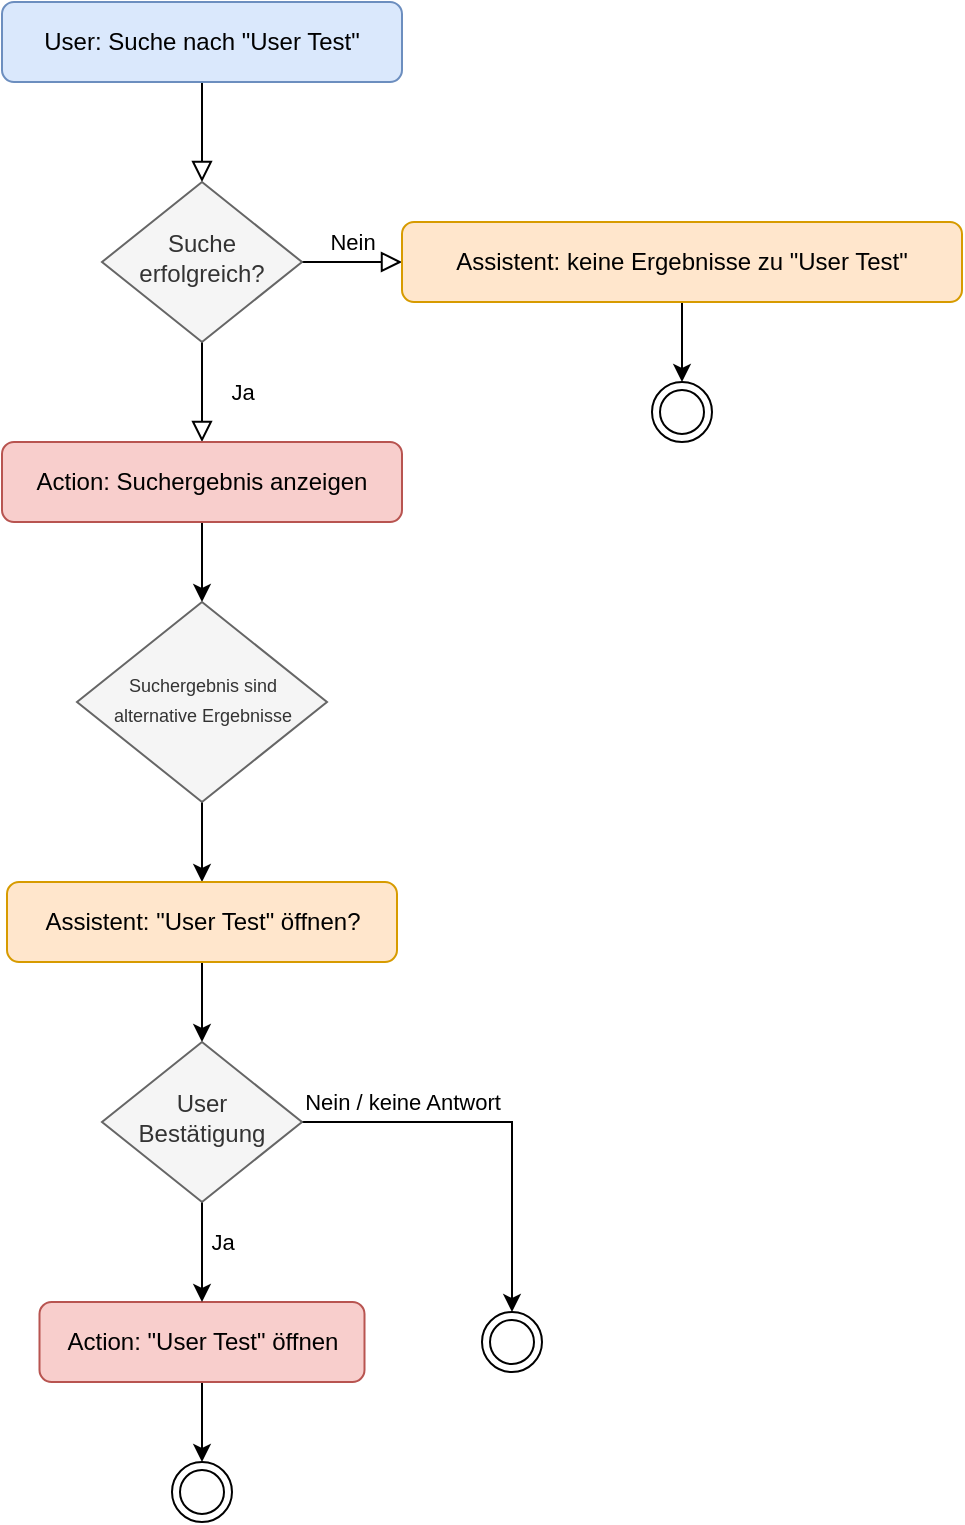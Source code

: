 <mxfile version="16.2.4" type="device"><diagram id="C5RBs43oDa-KdzZeNtuy" name="Page-1"><mxGraphModel dx="1292" dy="681" grid="1" gridSize="10" guides="1" tooltips="1" connect="1" arrows="1" fold="1" page="1" pageScale="1" pageWidth="827" pageHeight="1169" math="0" shadow="0"><root><mxCell id="WIyWlLk6GJQsqaUBKTNV-0"/><mxCell id="WIyWlLk6GJQsqaUBKTNV-1" parent="WIyWlLk6GJQsqaUBKTNV-0"/><mxCell id="WIyWlLk6GJQsqaUBKTNV-2" value="" style="rounded=0;html=1;jettySize=auto;orthogonalLoop=1;fontSize=11;endArrow=block;endFill=0;endSize=8;strokeWidth=1;shadow=0;labelBackgroundColor=none;edgeStyle=orthogonalEdgeStyle;" parent="WIyWlLk6GJQsqaUBKTNV-1" source="WIyWlLk6GJQsqaUBKTNV-3" target="WIyWlLk6GJQsqaUBKTNV-6" edge="1"><mxGeometry relative="1" as="geometry"/></mxCell><mxCell id="WIyWlLk6GJQsqaUBKTNV-3" value="User: Suche nach &quot;User Test&quot;" style="rounded=1;whiteSpace=wrap;html=1;fontSize=12;glass=0;strokeWidth=1;shadow=0;fillColor=#dae8fc;strokeColor=#6c8ebf;" parent="WIyWlLk6GJQsqaUBKTNV-1" vertex="1"><mxGeometry x="40" y="40" width="200" height="40" as="geometry"/></mxCell><mxCell id="WIyWlLk6GJQsqaUBKTNV-4" value="Ja" style="rounded=0;html=1;jettySize=auto;orthogonalLoop=1;fontSize=11;endArrow=block;endFill=0;endSize=8;strokeWidth=1;shadow=0;labelBackgroundColor=none;edgeStyle=orthogonalEdgeStyle;entryX=0.5;entryY=0;entryDx=0;entryDy=0;" parent="WIyWlLk6GJQsqaUBKTNV-1" source="WIyWlLk6GJQsqaUBKTNV-6" target="cgvOKQps5x1lEHVb2BJ1-0" edge="1"><mxGeometry y="20" relative="1" as="geometry"><mxPoint as="offset"/><mxPoint x="140" y="390" as="targetPoint"/></mxGeometry></mxCell><mxCell id="WIyWlLk6GJQsqaUBKTNV-5" value="Nein" style="edgeStyle=orthogonalEdgeStyle;rounded=0;html=1;jettySize=auto;orthogonalLoop=1;fontSize=11;endArrow=block;endFill=0;endSize=8;strokeWidth=1;shadow=0;labelBackgroundColor=none;" parent="WIyWlLk6GJQsqaUBKTNV-1" source="WIyWlLk6GJQsqaUBKTNV-6" target="WIyWlLk6GJQsqaUBKTNV-7" edge="1"><mxGeometry y="10" relative="1" as="geometry"><mxPoint as="offset"/></mxGeometry></mxCell><mxCell id="WIyWlLk6GJQsqaUBKTNV-6" value="Suche erfolgreich?" style="rhombus;whiteSpace=wrap;html=1;shadow=0;fontFamily=Helvetica;fontSize=12;align=center;strokeWidth=1;spacing=6;spacingTop=-4;fillColor=#f5f5f5;strokeColor=#666666;fontColor=#333333;" parent="WIyWlLk6GJQsqaUBKTNV-1" vertex="1"><mxGeometry x="90" y="130" width="100" height="80" as="geometry"/></mxCell><mxCell id="cgvOKQps5x1lEHVb2BJ1-25" style="edgeStyle=orthogonalEdgeStyle;rounded=0;orthogonalLoop=1;jettySize=auto;html=1;exitX=0.5;exitY=1;exitDx=0;exitDy=0;entryX=0;entryY=0.5;entryDx=0;entryDy=0;fontSize=11;" edge="1" parent="WIyWlLk6GJQsqaUBKTNV-1" source="WIyWlLk6GJQsqaUBKTNV-7" target="cgvOKQps5x1lEHVb2BJ1-24"><mxGeometry relative="1" as="geometry"/></mxCell><mxCell id="WIyWlLk6GJQsqaUBKTNV-7" value="Assistent: keine Ergebnisse zu &quot;User Test&quot;" style="rounded=1;whiteSpace=wrap;html=1;fontSize=12;glass=0;strokeWidth=1;shadow=0;fillColor=#ffe6cc;strokeColor=#d79b00;" parent="WIyWlLk6GJQsqaUBKTNV-1" vertex="1"><mxGeometry x="240" y="150" width="280" height="40" as="geometry"/></mxCell><mxCell id="cgvOKQps5x1lEHVb2BJ1-2" style="edgeStyle=orthogonalEdgeStyle;rounded=0;orthogonalLoop=1;jettySize=auto;html=1;exitX=0.5;exitY=1;exitDx=0;exitDy=0;entryX=0.5;entryY=0;entryDx=0;entryDy=0;fontSize=9;" edge="1" parent="WIyWlLk6GJQsqaUBKTNV-1" source="cgvOKQps5x1lEHVb2BJ1-0" target="cgvOKQps5x1lEHVb2BJ1-1"><mxGeometry relative="1" as="geometry"/></mxCell><mxCell id="cgvOKQps5x1lEHVb2BJ1-0" value="Action: Suchergebnis anzeigen" style="rounded=1;whiteSpace=wrap;html=1;fontSize=12;glass=0;strokeWidth=1;shadow=0;fillColor=#f8cecc;strokeColor=#b85450;" vertex="1" parent="WIyWlLk6GJQsqaUBKTNV-1"><mxGeometry x="40" y="260" width="200" height="40" as="geometry"/></mxCell><mxCell id="cgvOKQps5x1lEHVb2BJ1-4" style="edgeStyle=orthogonalEdgeStyle;rounded=0;orthogonalLoop=1;jettySize=auto;html=1;exitX=0.5;exitY=1;exitDx=0;exitDy=0;entryX=0.5;entryY=0;entryDx=0;entryDy=0;fontSize=9;" edge="1" parent="WIyWlLk6GJQsqaUBKTNV-1" source="cgvOKQps5x1lEHVb2BJ1-1" target="cgvOKQps5x1lEHVb2BJ1-3"><mxGeometry relative="1" as="geometry"/></mxCell><mxCell id="cgvOKQps5x1lEHVb2BJ1-1" value="&lt;font style=&quot;font-size: 9px&quot;&gt;Suchergebnis sind alternative Ergebnisse&lt;/font&gt;" style="rhombus;whiteSpace=wrap;html=1;shadow=0;fontFamily=Helvetica;fontSize=12;align=center;strokeWidth=1;spacing=6;spacingTop=-4;fillColor=#f5f5f5;fontColor=#333333;strokeColor=#666666;" vertex="1" parent="WIyWlLk6GJQsqaUBKTNV-1"><mxGeometry x="77.5" y="340" width="125" height="100" as="geometry"/></mxCell><mxCell id="cgvOKQps5x1lEHVb2BJ1-12" style="edgeStyle=orthogonalEdgeStyle;rounded=0;orthogonalLoop=1;jettySize=auto;html=1;exitX=0.5;exitY=1;exitDx=0;exitDy=0;entryX=0.5;entryY=0;entryDx=0;entryDy=0;fontSize=9;" edge="1" parent="WIyWlLk6GJQsqaUBKTNV-1" source="cgvOKQps5x1lEHVb2BJ1-3" target="cgvOKQps5x1lEHVb2BJ1-11"><mxGeometry relative="1" as="geometry"/></mxCell><mxCell id="cgvOKQps5x1lEHVb2BJ1-3" value="Assistent: &quot;User Test&quot; öffnen?" style="rounded=1;whiteSpace=wrap;html=1;fontSize=12;glass=0;strokeWidth=1;shadow=0;fillColor=#ffe6cc;strokeColor=#d79b00;" vertex="1" parent="WIyWlLk6GJQsqaUBKTNV-1"><mxGeometry x="42.5" y="480" width="195" height="40" as="geometry"/></mxCell><mxCell id="cgvOKQps5x1lEHVb2BJ1-23" style="edgeStyle=orthogonalEdgeStyle;rounded=0;orthogonalLoop=1;jettySize=auto;html=1;exitX=0.5;exitY=1;exitDx=0;exitDy=0;entryX=0.5;entryY=0;entryDx=0;entryDy=0;fontSize=11;" edge="1" parent="WIyWlLk6GJQsqaUBKTNV-1" source="cgvOKQps5x1lEHVb2BJ1-9" target="cgvOKQps5x1lEHVb2BJ1-22"><mxGeometry relative="1" as="geometry"/></mxCell><mxCell id="cgvOKQps5x1lEHVb2BJ1-9" value="Action: &quot;User Test&quot; öffnen" style="rounded=1;whiteSpace=wrap;html=1;fontSize=12;glass=0;strokeWidth=1;shadow=0;fillColor=#f8cecc;strokeColor=#b85450;" vertex="1" parent="WIyWlLk6GJQsqaUBKTNV-1"><mxGeometry x="58.75" y="690" width="162.5" height="40" as="geometry"/></mxCell><mxCell id="cgvOKQps5x1lEHVb2BJ1-13" style="edgeStyle=orthogonalEdgeStyle;rounded=0;orthogonalLoop=1;jettySize=auto;html=1;exitX=0.5;exitY=1;exitDx=0;exitDy=0;entryX=0.5;entryY=0;entryDx=0;entryDy=0;fontSize=9;" edge="1" parent="WIyWlLk6GJQsqaUBKTNV-1" source="cgvOKQps5x1lEHVb2BJ1-11" target="cgvOKQps5x1lEHVb2BJ1-9"><mxGeometry relative="1" as="geometry"/></mxCell><mxCell id="cgvOKQps5x1lEHVb2BJ1-20" value="Ja" style="edgeLabel;html=1;align=center;verticalAlign=middle;resizable=0;points=[];fontSize=11;" vertex="1" connectable="0" parent="cgvOKQps5x1lEHVb2BJ1-13"><mxGeometry x="-0.216" relative="1" as="geometry"><mxPoint x="10" as="offset"/></mxGeometry></mxCell><mxCell id="cgvOKQps5x1lEHVb2BJ1-19" style="edgeStyle=orthogonalEdgeStyle;rounded=0;orthogonalLoop=1;jettySize=auto;html=1;exitX=1;exitY=0.5;exitDx=0;exitDy=0;entryX=0.5;entryY=0;entryDx=0;entryDy=0;fontSize=9;" edge="1" parent="WIyWlLk6GJQsqaUBKTNV-1" source="cgvOKQps5x1lEHVb2BJ1-11" target="cgvOKQps5x1lEHVb2BJ1-18"><mxGeometry relative="1" as="geometry"/></mxCell><mxCell id="cgvOKQps5x1lEHVb2BJ1-21" value="&lt;font style=&quot;font-size: 11px&quot;&gt;Nein / keine Antwort&lt;/font&gt;" style="edgeLabel;html=1;align=center;verticalAlign=middle;resizable=0;points=[];fontSize=9;" vertex="1" connectable="0" parent="cgvOKQps5x1lEHVb2BJ1-19"><mxGeometry x="-0.571" relative="1" as="geometry"><mxPoint x="7" y="-10" as="offset"/></mxGeometry></mxCell><mxCell id="cgvOKQps5x1lEHVb2BJ1-11" value="User Bestätigung" style="rhombus;whiteSpace=wrap;html=1;shadow=0;fontFamily=Helvetica;fontSize=12;align=center;strokeWidth=1;spacing=6;spacingTop=-4;fillColor=#f5f5f5;strokeColor=#666666;fontColor=#333333;" vertex="1" parent="WIyWlLk6GJQsqaUBKTNV-1"><mxGeometry x="90" y="560" width="100" height="80" as="geometry"/></mxCell><mxCell id="cgvOKQps5x1lEHVb2BJ1-18" value="" style="ellipse;shape=doubleEllipse;whiteSpace=wrap;html=1;aspect=fixed;fontSize=9;" vertex="1" parent="WIyWlLk6GJQsqaUBKTNV-1"><mxGeometry x="280" y="695" width="30" height="30" as="geometry"/></mxCell><mxCell id="cgvOKQps5x1lEHVb2BJ1-22" value="" style="ellipse;shape=doubleEllipse;whiteSpace=wrap;html=1;aspect=fixed;fontSize=9;" vertex="1" parent="WIyWlLk6GJQsqaUBKTNV-1"><mxGeometry x="125" y="770" width="30" height="30" as="geometry"/></mxCell><mxCell id="cgvOKQps5x1lEHVb2BJ1-24" value="" style="ellipse;shape=doubleEllipse;whiteSpace=wrap;html=1;aspect=fixed;fontSize=9;direction=south;" vertex="1" parent="WIyWlLk6GJQsqaUBKTNV-1"><mxGeometry x="365" y="230" width="30" height="30" as="geometry"/></mxCell></root></mxGraphModel></diagram></mxfile>